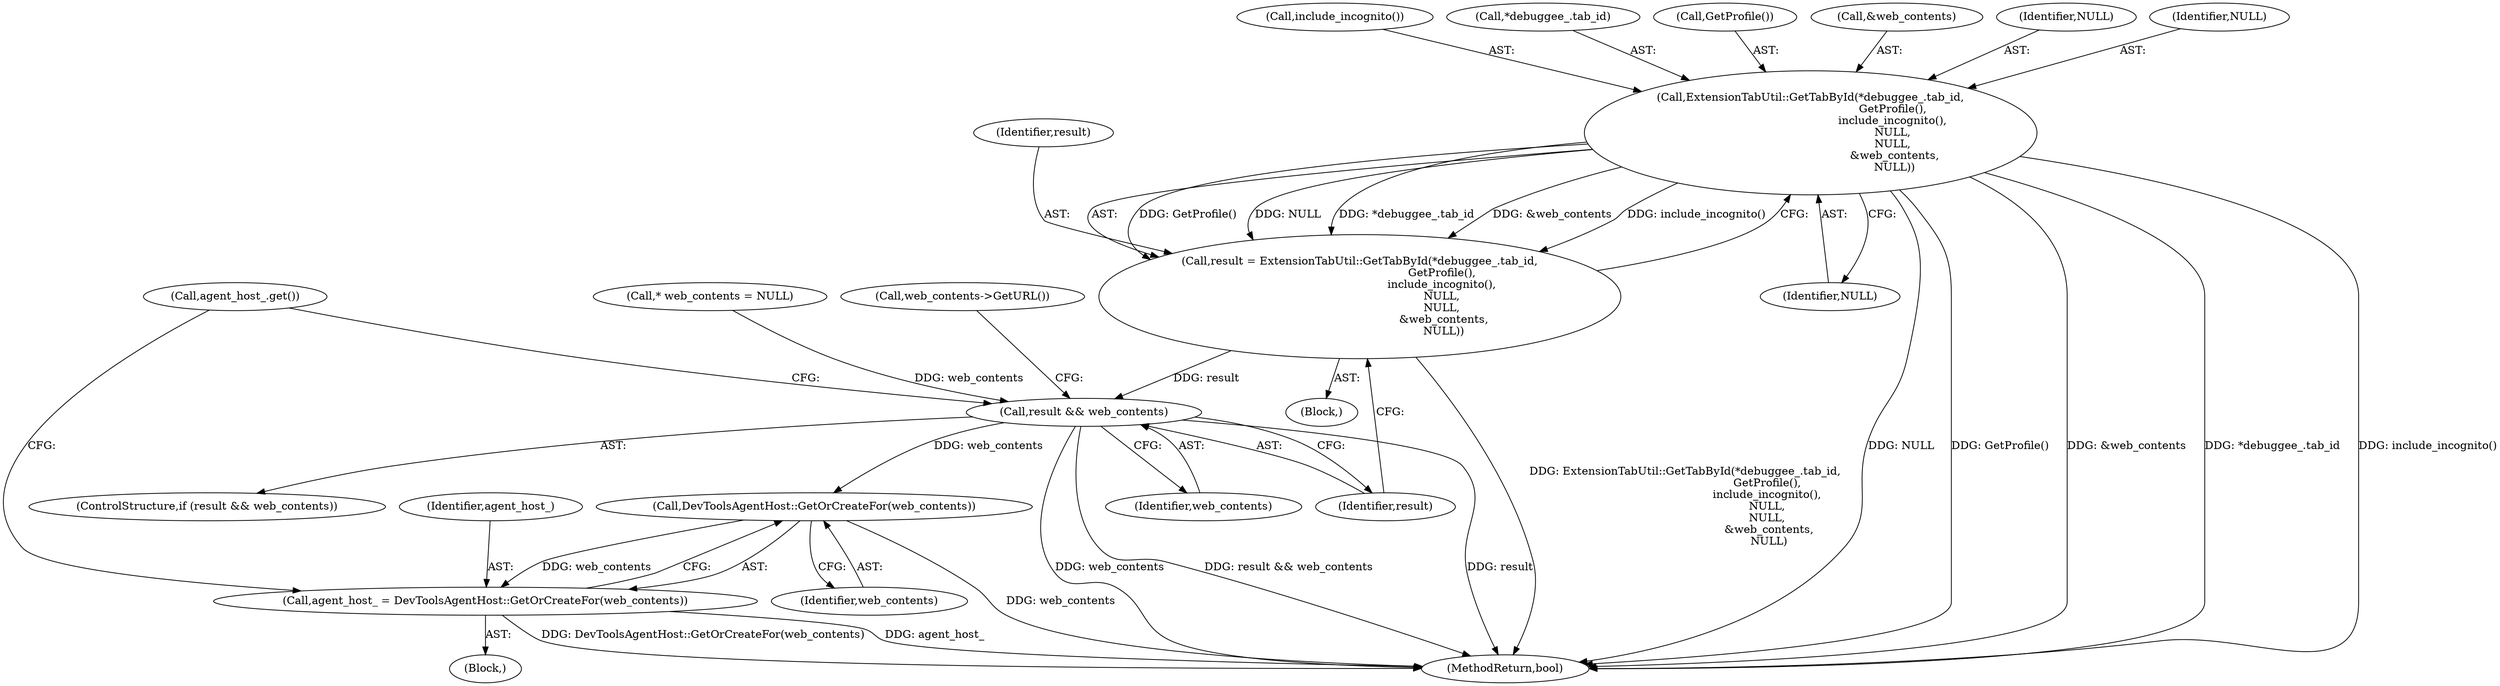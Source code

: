 digraph "0_Chrome_684a212a93141908bcc10f4bc57f3edb53d2d21f@pointer" {
"1000114" [label="(Call,ExtensionTabUtil::GetTabById(*debuggee_.tab_id,\n                                               GetProfile(),\n                                               include_incognito(),\n                                               NULL,\n                                               NULL,\n                                                &web_contents,\n                                                NULL))"];
"1000112" [label="(Call,result = ExtensionTabUtil::GetTabById(*debuggee_.tab_id,\n                                               GetProfile(),\n                                               include_incognito(),\n                                               NULL,\n                                               NULL,\n                                                &web_contents,\n                                                NULL))"];
"1000127" [label="(Call,result && web_contents)"];
"1000144" [label="(Call,DevToolsAgentHost::GetOrCreateFor(web_contents))"];
"1000142" [label="(Call,agent_host_ = DevToolsAgentHost::GetOrCreateFor(web_contents))"];
"1000108" [label="(Call,* web_contents = NULL)"];
"1000189" [label="(Call,agent_host_.get())"];
"1000130" [label="(Block,)"];
"1000142" [label="(Call,agent_host_ = DevToolsAgentHost::GetOrCreateFor(web_contents))"];
"1000125" [label="(Identifier,NULL)"];
"1000106" [label="(Block,)"];
"1000145" [label="(Identifier,web_contents)"];
"1000114" [label="(Call,ExtensionTabUtil::GetTabById(*debuggee_.tab_id,\n                                               GetProfile(),\n                                               include_incognito(),\n                                               NULL,\n                                               NULL,\n                                                &web_contents,\n                                                NULL))"];
"1000197" [label="(MethodReturn,bool)"];
"1000120" [label="(Call,include_incognito())"];
"1000115" [label="(Call,*debuggee_.tab_id)"];
"1000144" [label="(Call,DevToolsAgentHost::GetOrCreateFor(web_contents))"];
"1000127" [label="(Call,result && web_contents)"];
"1000119" [label="(Call,GetProfile())"];
"1000133" [label="(Call,web_contents->GetURL())"];
"1000113" [label="(Identifier,result)"];
"1000129" [label="(Identifier,web_contents)"];
"1000123" [label="(Call,&web_contents)"];
"1000112" [label="(Call,result = ExtensionTabUtil::GetTabById(*debuggee_.tab_id,\n                                               GetProfile(),\n                                               include_incognito(),\n                                               NULL,\n                                               NULL,\n                                                &web_contents,\n                                                NULL))"];
"1000128" [label="(Identifier,result)"];
"1000122" [label="(Identifier,NULL)"];
"1000143" [label="(Identifier,agent_host_)"];
"1000126" [label="(ControlStructure,if (result && web_contents))"];
"1000121" [label="(Identifier,NULL)"];
"1000114" -> "1000112"  [label="AST: "];
"1000114" -> "1000125"  [label="CFG: "];
"1000115" -> "1000114"  [label="AST: "];
"1000119" -> "1000114"  [label="AST: "];
"1000120" -> "1000114"  [label="AST: "];
"1000121" -> "1000114"  [label="AST: "];
"1000122" -> "1000114"  [label="AST: "];
"1000123" -> "1000114"  [label="AST: "];
"1000125" -> "1000114"  [label="AST: "];
"1000112" -> "1000114"  [label="CFG: "];
"1000114" -> "1000197"  [label="DDG: NULL"];
"1000114" -> "1000197"  [label="DDG: GetProfile()"];
"1000114" -> "1000197"  [label="DDG: &web_contents"];
"1000114" -> "1000197"  [label="DDG: *debuggee_.tab_id"];
"1000114" -> "1000197"  [label="DDG: include_incognito()"];
"1000114" -> "1000112"  [label="DDG: GetProfile()"];
"1000114" -> "1000112"  [label="DDG: NULL"];
"1000114" -> "1000112"  [label="DDG: *debuggee_.tab_id"];
"1000114" -> "1000112"  [label="DDG: &web_contents"];
"1000114" -> "1000112"  [label="DDG: include_incognito()"];
"1000112" -> "1000106"  [label="AST: "];
"1000113" -> "1000112"  [label="AST: "];
"1000128" -> "1000112"  [label="CFG: "];
"1000112" -> "1000197"  [label="DDG: ExtensionTabUtil::GetTabById(*debuggee_.tab_id,\n                                               GetProfile(),\n                                               include_incognito(),\n                                               NULL,\n                                               NULL,\n                                                &web_contents,\n                                                NULL)"];
"1000112" -> "1000127"  [label="DDG: result"];
"1000127" -> "1000126"  [label="AST: "];
"1000127" -> "1000128"  [label="CFG: "];
"1000127" -> "1000129"  [label="CFG: "];
"1000128" -> "1000127"  [label="AST: "];
"1000129" -> "1000127"  [label="AST: "];
"1000133" -> "1000127"  [label="CFG: "];
"1000189" -> "1000127"  [label="CFG: "];
"1000127" -> "1000197"  [label="DDG: web_contents"];
"1000127" -> "1000197"  [label="DDG: result && web_contents"];
"1000127" -> "1000197"  [label="DDG: result"];
"1000108" -> "1000127"  [label="DDG: web_contents"];
"1000127" -> "1000144"  [label="DDG: web_contents"];
"1000144" -> "1000142"  [label="AST: "];
"1000144" -> "1000145"  [label="CFG: "];
"1000145" -> "1000144"  [label="AST: "];
"1000142" -> "1000144"  [label="CFG: "];
"1000144" -> "1000197"  [label="DDG: web_contents"];
"1000144" -> "1000142"  [label="DDG: web_contents"];
"1000142" -> "1000130"  [label="AST: "];
"1000143" -> "1000142"  [label="AST: "];
"1000189" -> "1000142"  [label="CFG: "];
"1000142" -> "1000197"  [label="DDG: DevToolsAgentHost::GetOrCreateFor(web_contents)"];
"1000142" -> "1000197"  [label="DDG: agent_host_"];
}
